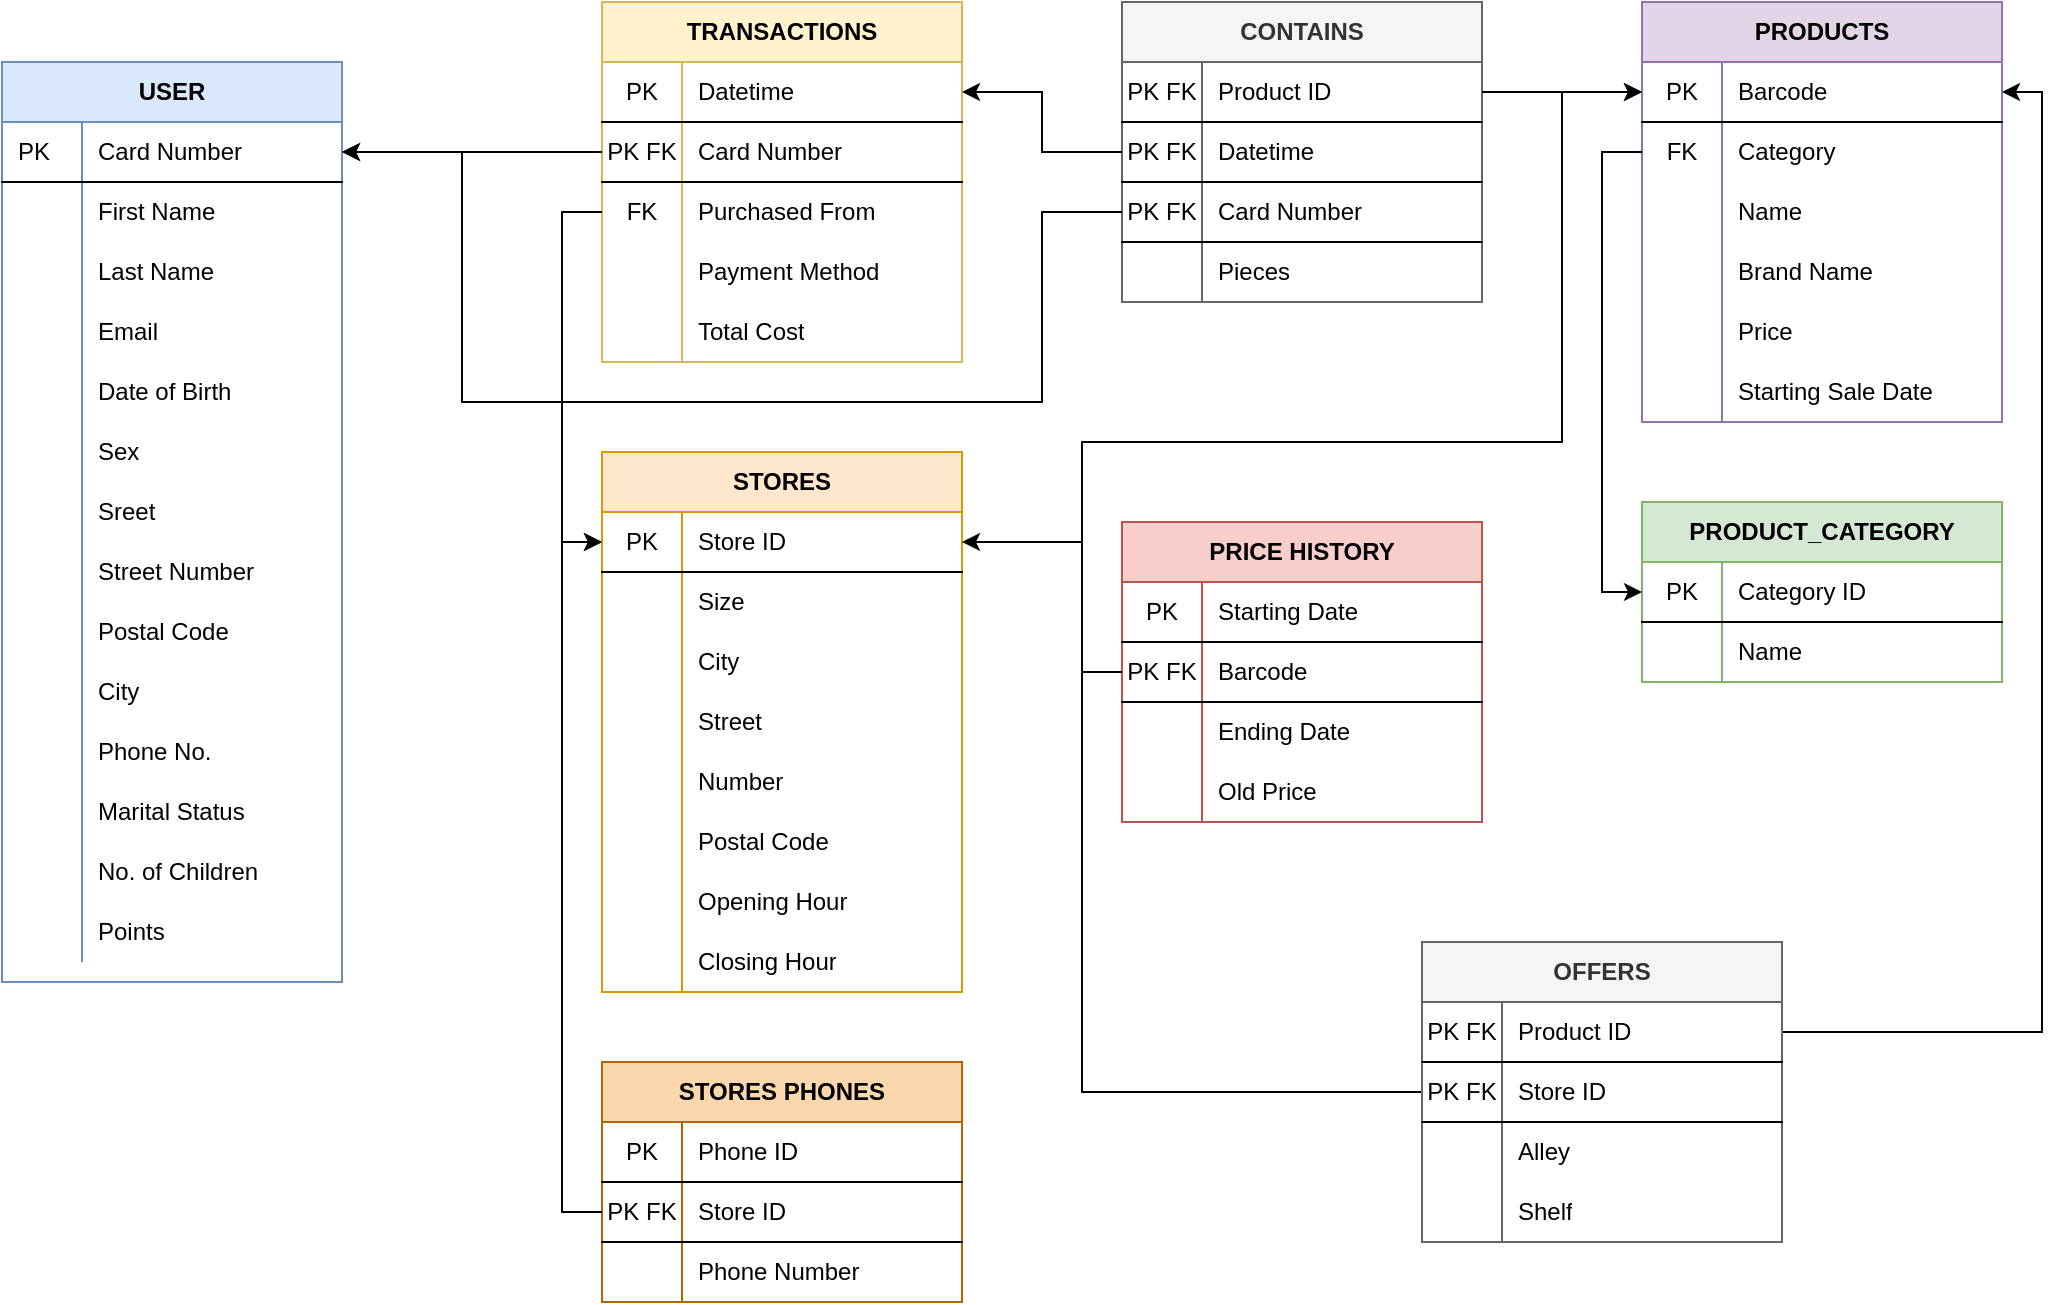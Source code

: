 <mxfile version="13.3.8" type="device"><diagram id="C5RBs43oDa-KdzZeNtuy" name="Page-1"><mxGraphModel dx="1393" dy="835" grid="1" gridSize="10" guides="1" tooltips="1" connect="1" arrows="1" fold="1" page="1" pageScale="1" pageWidth="827" pageHeight="1169" math="0" shadow="0"><root><mxCell id="WIyWlLk6GJQsqaUBKTNV-0"/><mxCell id="WIyWlLk6GJQsqaUBKTNV-1" parent="WIyWlLk6GJQsqaUBKTNV-0"/><mxCell id="HfAbJ4uHLydR9t0adCqh-273" value="TRANSACTIONS" style="shape=table;html=1;whiteSpace=wrap;startSize=30;container=1;collapsible=0;childLayout=tableLayout;fixedRows=1;rowLines=0;fontStyle=1;align=center;fillColor=#fff2cc;strokeColor=#d6b656;" vertex="1" parent="WIyWlLk6GJQsqaUBKTNV-1"><mxGeometry x="370" y="90" width="180" height="180" as="geometry"/></mxCell><mxCell id="HfAbJ4uHLydR9t0adCqh-274" value="" style="shape=partialRectangle;html=1;whiteSpace=wrap;collapsible=0;dropTarget=0;pointerEvents=0;fillColor=none;top=0;left=0;bottom=1;right=0;points=[[0,0.5],[1,0.5]];portConstraint=eastwest;" vertex="1" parent="HfAbJ4uHLydR9t0adCqh-273"><mxGeometry y="30" width="180" height="30" as="geometry"/></mxCell><mxCell id="HfAbJ4uHLydR9t0adCqh-275" value="PK" style="shape=partialRectangle;html=1;whiteSpace=wrap;connectable=0;fillColor=none;top=0;left=0;bottom=0;right=0;overflow=hidden;" vertex="1" parent="HfAbJ4uHLydR9t0adCqh-274"><mxGeometry width="40" height="30" as="geometry"/></mxCell><mxCell id="HfAbJ4uHLydR9t0adCqh-276" value="Datetime" style="shape=partialRectangle;html=1;whiteSpace=wrap;connectable=0;fillColor=none;top=0;left=0;bottom=0;right=0;align=left;spacingLeft=6;overflow=hidden;" vertex="1" parent="HfAbJ4uHLydR9t0adCqh-274"><mxGeometry x="40" width="140" height="30" as="geometry"/></mxCell><mxCell id="HfAbJ4uHLydR9t0adCqh-277" style="shape=partialRectangle;html=1;whiteSpace=wrap;collapsible=0;dropTarget=0;pointerEvents=0;fillColor=none;top=0;left=0;bottom=1;right=0;points=[[0,0.5],[1,0.5]];portConstraint=eastwest;" vertex="1" parent="HfAbJ4uHLydR9t0adCqh-273"><mxGeometry y="60" width="180" height="30" as="geometry"/></mxCell><mxCell id="HfAbJ4uHLydR9t0adCqh-278" value="PK FK" style="shape=partialRectangle;html=1;whiteSpace=wrap;connectable=0;fillColor=none;top=0;left=0;bottom=0;right=0;overflow=hidden;" vertex="1" parent="HfAbJ4uHLydR9t0adCqh-277"><mxGeometry width="40" height="30" as="geometry"/></mxCell><mxCell id="HfAbJ4uHLydR9t0adCqh-279" value="Card Number" style="shape=partialRectangle;html=1;whiteSpace=wrap;connectable=0;fillColor=none;top=0;left=0;bottom=0;right=0;align=left;spacingLeft=6;overflow=hidden;" vertex="1" parent="HfAbJ4uHLydR9t0adCqh-277"><mxGeometry x="40" width="140" height="30" as="geometry"/></mxCell><mxCell id="HfAbJ4uHLydR9t0adCqh-280" value="" style="shape=partialRectangle;html=1;whiteSpace=wrap;collapsible=0;dropTarget=0;pointerEvents=0;fillColor=none;top=0;left=0;bottom=0;right=0;points=[[0,0.5],[1,0.5]];portConstraint=eastwest;" vertex="1" parent="HfAbJ4uHLydR9t0adCqh-273"><mxGeometry y="90" width="180" height="30" as="geometry"/></mxCell><mxCell id="HfAbJ4uHLydR9t0adCqh-281" value="FK" style="shape=partialRectangle;html=1;whiteSpace=wrap;connectable=0;fillColor=none;top=0;left=0;bottom=0;right=0;overflow=hidden;" vertex="1" parent="HfAbJ4uHLydR9t0adCqh-280"><mxGeometry width="40" height="30" as="geometry"/></mxCell><mxCell id="HfAbJ4uHLydR9t0adCqh-282" value="Purchased From" style="shape=partialRectangle;html=1;whiteSpace=wrap;connectable=0;fillColor=none;top=0;left=0;bottom=0;right=0;align=left;spacingLeft=6;overflow=hidden;" vertex="1" parent="HfAbJ4uHLydR9t0adCqh-280"><mxGeometry x="40" width="140" height="30" as="geometry"/></mxCell><mxCell id="HfAbJ4uHLydR9t0adCqh-283" style="shape=partialRectangle;html=1;whiteSpace=wrap;collapsible=0;dropTarget=0;pointerEvents=0;fillColor=none;top=0;left=0;bottom=0;right=0;points=[[0,0.5],[1,0.5]];portConstraint=eastwest;" vertex="1" parent="HfAbJ4uHLydR9t0adCqh-273"><mxGeometry y="120" width="180" height="30" as="geometry"/></mxCell><mxCell id="HfAbJ4uHLydR9t0adCqh-284" style="shape=partialRectangle;html=1;whiteSpace=wrap;connectable=0;fillColor=none;top=0;left=0;bottom=0;right=0;overflow=hidden;" vertex="1" parent="HfAbJ4uHLydR9t0adCqh-283"><mxGeometry width="40" height="30" as="geometry"/></mxCell><mxCell id="HfAbJ4uHLydR9t0adCqh-285" value="Payment Method" style="shape=partialRectangle;html=1;whiteSpace=wrap;connectable=0;fillColor=none;top=0;left=0;bottom=0;right=0;align=left;spacingLeft=6;overflow=hidden;" vertex="1" parent="HfAbJ4uHLydR9t0adCqh-283"><mxGeometry x="40" width="140" height="30" as="geometry"/></mxCell><mxCell id="HfAbJ4uHLydR9t0adCqh-286" style="shape=partialRectangle;html=1;whiteSpace=wrap;collapsible=0;dropTarget=0;pointerEvents=0;fillColor=none;top=0;left=0;bottom=0;right=0;points=[[0,0.5],[1,0.5]];portConstraint=eastwest;" vertex="1" parent="HfAbJ4uHLydR9t0adCqh-273"><mxGeometry y="150" width="180" height="30" as="geometry"/></mxCell><mxCell id="HfAbJ4uHLydR9t0adCqh-287" style="shape=partialRectangle;html=1;whiteSpace=wrap;connectable=0;fillColor=none;top=0;left=0;bottom=0;right=0;overflow=hidden;" vertex="1" parent="HfAbJ4uHLydR9t0adCqh-286"><mxGeometry width="40" height="30" as="geometry"/></mxCell><mxCell id="HfAbJ4uHLydR9t0adCqh-288" value="Total Cost" style="shape=partialRectangle;html=1;whiteSpace=wrap;connectable=0;fillColor=none;top=0;left=0;bottom=0;right=0;align=left;spacingLeft=6;overflow=hidden;" vertex="1" parent="HfAbJ4uHLydR9t0adCqh-286"><mxGeometry x="40" width="140" height="30" as="geometry"/></mxCell><mxCell id="HfAbJ4uHLydR9t0adCqh-176" value="CONTAINS" style="shape=table;html=1;whiteSpace=wrap;startSize=30;container=1;collapsible=0;childLayout=tableLayout;fixedRows=1;rowLines=0;fontStyle=1;align=center;fillColor=#f5f5f5;strokeColor=#666666;fontColor=#333333;" vertex="1" parent="WIyWlLk6GJQsqaUBKTNV-1"><mxGeometry x="630" y="90" width="180" height="150" as="geometry"/></mxCell><mxCell id="HfAbJ4uHLydR9t0adCqh-180" value="" style="shape=partialRectangle;html=1;whiteSpace=wrap;collapsible=0;dropTarget=0;pointerEvents=0;fillColor=none;top=0;left=0;bottom=1;right=0;points=[[0,0.5],[1,0.5]];portConstraint=eastwest;" vertex="1" parent="HfAbJ4uHLydR9t0adCqh-176"><mxGeometry y="30" width="180" height="30" as="geometry"/></mxCell><mxCell id="HfAbJ4uHLydR9t0adCqh-181" value="PK FK" style="shape=partialRectangle;html=1;whiteSpace=wrap;connectable=0;fillColor=none;top=0;left=0;bottom=0;right=0;overflow=hidden;" vertex="1" parent="HfAbJ4uHLydR9t0adCqh-180"><mxGeometry width="40" height="30" as="geometry"/></mxCell><mxCell id="HfAbJ4uHLydR9t0adCqh-182" value="Product ID" style="shape=partialRectangle;html=1;whiteSpace=wrap;connectable=0;fillColor=none;top=0;left=0;bottom=0;right=0;align=left;spacingLeft=6;overflow=hidden;" vertex="1" parent="HfAbJ4uHLydR9t0adCqh-180"><mxGeometry x="40" width="140" height="30" as="geometry"/></mxCell><mxCell id="HfAbJ4uHLydR9t0adCqh-183" value="" style="shape=partialRectangle;html=1;whiteSpace=wrap;collapsible=0;dropTarget=0;pointerEvents=0;fillColor=none;top=0;left=0;bottom=0;right=0;points=[[0,0.5],[1,0.5]];portConstraint=eastwest;" vertex="1" parent="HfAbJ4uHLydR9t0adCqh-176"><mxGeometry y="60" width="180" height="30" as="geometry"/></mxCell><mxCell id="HfAbJ4uHLydR9t0adCqh-184" value="PK FK" style="shape=partialRectangle;html=1;whiteSpace=wrap;connectable=0;fillColor=none;top=0;left=0;bottom=1;right=0;overflow=hidden;" vertex="1" parent="HfAbJ4uHLydR9t0adCqh-183"><mxGeometry width="40" height="30" as="geometry"/></mxCell><mxCell id="HfAbJ4uHLydR9t0adCqh-185" value="Datetime" style="shape=partialRectangle;html=1;whiteSpace=wrap;connectable=0;fillColor=none;top=0;left=0;bottom=1;right=0;align=left;spacingLeft=6;overflow=hidden;" vertex="1" parent="HfAbJ4uHLydR9t0adCqh-183"><mxGeometry x="40" width="140" height="30" as="geometry"/></mxCell><mxCell id="HfAbJ4uHLydR9t0adCqh-188" style="shape=partialRectangle;html=1;whiteSpace=wrap;collapsible=0;dropTarget=0;pointerEvents=0;fillColor=none;top=0;left=0;bottom=0;right=0;points=[[0,0.5],[1,0.5]];portConstraint=eastwest;" vertex="1" parent="HfAbJ4uHLydR9t0adCqh-176"><mxGeometry y="90" width="180" height="30" as="geometry"/></mxCell><mxCell id="HfAbJ4uHLydR9t0adCqh-189" value="PK FK" style="shape=partialRectangle;html=1;whiteSpace=wrap;connectable=0;fillColor=none;top=0;left=0;bottom=1;right=0;overflow=hidden;" vertex="1" parent="HfAbJ4uHLydR9t0adCqh-188"><mxGeometry width="40" height="30" as="geometry"/></mxCell><mxCell id="HfAbJ4uHLydR9t0adCqh-190" value="Card Number" style="shape=partialRectangle;html=1;whiteSpace=wrap;connectable=0;fillColor=none;top=0;left=0;bottom=1;right=0;align=left;spacingLeft=6;overflow=hidden;" vertex="1" parent="HfAbJ4uHLydR9t0adCqh-188"><mxGeometry x="40" width="140" height="30" as="geometry"/></mxCell><mxCell id="HfAbJ4uHLydR9t0adCqh-191" style="shape=partialRectangle;html=1;whiteSpace=wrap;collapsible=0;dropTarget=0;pointerEvents=0;fillColor=none;top=0;left=0;bottom=0;right=0;points=[[0,0.5],[1,0.5]];portConstraint=eastwest;" vertex="1" parent="HfAbJ4uHLydR9t0adCqh-176"><mxGeometry y="120" width="180" height="30" as="geometry"/></mxCell><mxCell id="HfAbJ4uHLydR9t0adCqh-192" style="shape=partialRectangle;html=1;whiteSpace=wrap;connectable=0;fillColor=none;top=0;left=0;bottom=0;right=0;overflow=hidden;" vertex="1" parent="HfAbJ4uHLydR9t0adCqh-191"><mxGeometry width="40" height="30" as="geometry"/></mxCell><mxCell id="HfAbJ4uHLydR9t0adCqh-193" value="Pieces" style="shape=partialRectangle;html=1;whiteSpace=wrap;connectable=0;fillColor=none;top=0;left=0;bottom=0;right=0;align=left;spacingLeft=6;overflow=hidden;" vertex="1" parent="HfAbJ4uHLydR9t0adCqh-191"><mxGeometry x="40" width="140" height="30" as="geometry"/></mxCell><mxCell id="HfAbJ4uHLydR9t0adCqh-127" value="PRODUCTS" style="shape=table;html=1;whiteSpace=wrap;startSize=30;container=1;collapsible=0;childLayout=tableLayout;fixedRows=1;rowLines=0;fontStyle=1;align=center;fillColor=#e1d5e7;strokeColor=#9673a6;" vertex="1" parent="WIyWlLk6GJQsqaUBKTNV-1"><mxGeometry x="890" y="90" width="180" height="210" as="geometry"/></mxCell><mxCell id="HfAbJ4uHLydR9t0adCqh-128" value="" style="shape=partialRectangle;html=1;whiteSpace=wrap;collapsible=0;dropTarget=0;pointerEvents=0;fillColor=none;top=0;left=0;bottom=1;right=0;points=[[0,0.5],[1,0.5]];portConstraint=eastwest;" vertex="1" parent="HfAbJ4uHLydR9t0adCqh-127"><mxGeometry y="30" width="180" height="30" as="geometry"/></mxCell><mxCell id="HfAbJ4uHLydR9t0adCqh-129" value="PK" style="shape=partialRectangle;html=1;whiteSpace=wrap;connectable=0;fillColor=none;top=0;left=0;bottom=0;right=0;overflow=hidden;" vertex="1" parent="HfAbJ4uHLydR9t0adCqh-128"><mxGeometry width="40" height="30" as="geometry"/></mxCell><mxCell id="HfAbJ4uHLydR9t0adCqh-130" value="Barcode" style="shape=partialRectangle;html=1;whiteSpace=wrap;connectable=0;fillColor=none;top=0;left=0;bottom=0;right=0;align=left;spacingLeft=6;overflow=hidden;" vertex="1" parent="HfAbJ4uHLydR9t0adCqh-128"><mxGeometry x="40" width="140" height="30" as="geometry"/></mxCell><mxCell id="HfAbJ4uHLydR9t0adCqh-131" value="" style="shape=partialRectangle;html=1;whiteSpace=wrap;collapsible=0;dropTarget=0;pointerEvents=0;fillColor=none;top=0;left=0;bottom=0;right=0;points=[[0,0.5],[1,0.5]];portConstraint=eastwest;" vertex="1" parent="HfAbJ4uHLydR9t0adCqh-127"><mxGeometry y="60" width="180" height="30" as="geometry"/></mxCell><mxCell id="HfAbJ4uHLydR9t0adCqh-132" value="FK" style="shape=partialRectangle;html=1;whiteSpace=wrap;connectable=0;fillColor=none;top=0;left=0;bottom=0;right=0;overflow=hidden;" vertex="1" parent="HfAbJ4uHLydR9t0adCqh-131"><mxGeometry width="40" height="30" as="geometry"/></mxCell><mxCell id="HfAbJ4uHLydR9t0adCqh-133" value="Category" style="shape=partialRectangle;html=1;whiteSpace=wrap;connectable=0;fillColor=none;top=0;left=0;bottom=0;right=0;align=left;spacingLeft=6;overflow=hidden;" vertex="1" parent="HfAbJ4uHLydR9t0adCqh-131"><mxGeometry x="40" width="140" height="30" as="geometry"/></mxCell><mxCell id="HfAbJ4uHLydR9t0adCqh-239" style="shape=partialRectangle;html=1;whiteSpace=wrap;collapsible=0;dropTarget=0;pointerEvents=0;fillColor=none;top=0;left=0;bottom=0;right=0;points=[[0,0.5],[1,0.5]];portConstraint=eastwest;" vertex="1" parent="HfAbJ4uHLydR9t0adCqh-127"><mxGeometry y="90" width="180" height="30" as="geometry"/></mxCell><mxCell id="HfAbJ4uHLydR9t0adCqh-240" style="shape=partialRectangle;html=1;whiteSpace=wrap;connectable=0;fillColor=none;top=0;left=0;bottom=0;right=0;overflow=hidden;" vertex="1" parent="HfAbJ4uHLydR9t0adCqh-239"><mxGeometry width="40" height="30" as="geometry"/></mxCell><mxCell id="HfAbJ4uHLydR9t0adCqh-241" value="Name" style="shape=partialRectangle;html=1;whiteSpace=wrap;connectable=0;fillColor=none;top=0;left=0;bottom=0;right=0;align=left;spacingLeft=6;overflow=hidden;" vertex="1" parent="HfAbJ4uHLydR9t0adCqh-239"><mxGeometry x="40" width="140" height="30" as="geometry"/></mxCell><mxCell id="HfAbJ4uHLydR9t0adCqh-134" value="" style="shape=partialRectangle;html=1;whiteSpace=wrap;collapsible=0;dropTarget=0;pointerEvents=0;fillColor=none;top=0;left=0;bottom=0;right=0;points=[[0,0.5],[1,0.5]];portConstraint=eastwest;" vertex="1" parent="HfAbJ4uHLydR9t0adCqh-127"><mxGeometry y="120" width="180" height="30" as="geometry"/></mxCell><mxCell id="HfAbJ4uHLydR9t0adCqh-135" value="" style="shape=partialRectangle;html=1;whiteSpace=wrap;connectable=0;fillColor=none;top=0;left=0;bottom=0;right=0;overflow=hidden;" vertex="1" parent="HfAbJ4uHLydR9t0adCqh-134"><mxGeometry width="40" height="30" as="geometry"/></mxCell><mxCell id="HfAbJ4uHLydR9t0adCqh-136" value="Brand Name" style="shape=partialRectangle;html=1;whiteSpace=wrap;connectable=0;fillColor=none;top=0;left=0;bottom=0;right=0;align=left;spacingLeft=6;overflow=hidden;" vertex="1" parent="HfAbJ4uHLydR9t0adCqh-134"><mxGeometry x="40" width="140" height="30" as="geometry"/></mxCell><mxCell id="HfAbJ4uHLydR9t0adCqh-137" style="shape=partialRectangle;html=1;whiteSpace=wrap;collapsible=0;dropTarget=0;pointerEvents=0;fillColor=none;top=0;left=0;bottom=0;right=0;points=[[0,0.5],[1,0.5]];portConstraint=eastwest;" vertex="1" parent="HfAbJ4uHLydR9t0adCqh-127"><mxGeometry y="150" width="180" height="30" as="geometry"/></mxCell><mxCell id="HfAbJ4uHLydR9t0adCqh-138" style="shape=partialRectangle;html=1;whiteSpace=wrap;connectable=0;fillColor=none;top=0;left=0;bottom=0;right=0;overflow=hidden;" vertex="1" parent="HfAbJ4uHLydR9t0adCqh-137"><mxGeometry width="40" height="30" as="geometry"/></mxCell><mxCell id="HfAbJ4uHLydR9t0adCqh-139" value="Price" style="shape=partialRectangle;html=1;whiteSpace=wrap;connectable=0;fillColor=none;top=0;left=0;bottom=0;right=0;align=left;spacingLeft=6;overflow=hidden;" vertex="1" parent="HfAbJ4uHLydR9t0adCqh-137"><mxGeometry x="40" width="140" height="30" as="geometry"/></mxCell><mxCell id="HfAbJ4uHLydR9t0adCqh-140" style="shape=partialRectangle;html=1;whiteSpace=wrap;collapsible=0;dropTarget=0;pointerEvents=0;fillColor=none;top=0;left=0;bottom=0;right=0;points=[[0,0.5],[1,0.5]];portConstraint=eastwest;" vertex="1" parent="HfAbJ4uHLydR9t0adCqh-127"><mxGeometry y="180" width="180" height="30" as="geometry"/></mxCell><mxCell id="HfAbJ4uHLydR9t0adCqh-141" style="shape=partialRectangle;html=1;whiteSpace=wrap;connectable=0;fillColor=none;top=0;left=0;bottom=0;right=0;overflow=hidden;" vertex="1" parent="HfAbJ4uHLydR9t0adCqh-140"><mxGeometry width="40" height="30" as="geometry"/></mxCell><mxCell id="HfAbJ4uHLydR9t0adCqh-142" value="Starting Sale Date" style="shape=partialRectangle;html=1;whiteSpace=wrap;connectable=0;fillColor=none;top=0;left=0;bottom=0;right=0;align=left;spacingLeft=6;overflow=hidden;" vertex="1" parent="HfAbJ4uHLydR9t0adCqh-140"><mxGeometry x="40" width="140" height="30" as="geometry"/></mxCell><mxCell id="HfAbJ4uHLydR9t0adCqh-302" style="edgeStyle=orthogonalEdgeStyle;rounded=0;orthogonalLoop=1;jettySize=auto;html=1;exitX=0;exitY=0.5;exitDx=0;exitDy=0;entryX=0;entryY=0.5;entryDx=0;entryDy=0;startArrow=none;startFill=0;endArrow=classic;endFill=1;" edge="1" parent="WIyWlLk6GJQsqaUBKTNV-1" source="HfAbJ4uHLydR9t0adCqh-280" target="HfAbJ4uHLydR9t0adCqh-88"><mxGeometry relative="1" as="geometry"/></mxCell><mxCell id="HfAbJ4uHLydR9t0adCqh-111" value="PRODUCT_CATEGORY" style="shape=table;html=1;whiteSpace=wrap;startSize=30;container=1;collapsible=0;childLayout=tableLayout;fixedRows=1;rowLines=0;fontStyle=1;align=center;fillColor=#d5e8d4;strokeColor=#82b366;" vertex="1" parent="WIyWlLk6GJQsqaUBKTNV-1"><mxGeometry x="890" y="340" width="180" height="90" as="geometry"/></mxCell><mxCell id="HfAbJ4uHLydR9t0adCqh-112" value="" style="shape=partialRectangle;html=1;whiteSpace=wrap;collapsible=0;dropTarget=0;pointerEvents=0;fillColor=none;top=0;left=0;bottom=1;right=0;points=[[0,0.5],[1,0.5]];portConstraint=eastwest;" vertex="1" parent="HfAbJ4uHLydR9t0adCqh-111"><mxGeometry y="30" width="180" height="30" as="geometry"/></mxCell><mxCell id="HfAbJ4uHLydR9t0adCqh-113" value="PK" style="shape=partialRectangle;html=1;whiteSpace=wrap;connectable=0;fillColor=none;top=0;left=0;bottom=0;right=0;overflow=hidden;" vertex="1" parent="HfAbJ4uHLydR9t0adCqh-112"><mxGeometry width="40" height="30" as="geometry"/></mxCell><mxCell id="HfAbJ4uHLydR9t0adCqh-114" value="Category ID" style="shape=partialRectangle;html=1;whiteSpace=wrap;connectable=0;fillColor=none;top=0;left=0;bottom=0;right=0;align=left;spacingLeft=6;overflow=hidden;" vertex="1" parent="HfAbJ4uHLydR9t0adCqh-112"><mxGeometry x="40" width="140" height="30" as="geometry"/></mxCell><mxCell id="HfAbJ4uHLydR9t0adCqh-115" value="" style="shape=partialRectangle;html=1;whiteSpace=wrap;collapsible=0;dropTarget=0;pointerEvents=0;fillColor=none;top=0;left=0;bottom=0;right=0;points=[[0,0.5],[1,0.5]];portConstraint=eastwest;" vertex="1" parent="HfAbJ4uHLydR9t0adCqh-111"><mxGeometry y="60" width="180" height="30" as="geometry"/></mxCell><mxCell id="HfAbJ4uHLydR9t0adCqh-116" value="" style="shape=partialRectangle;html=1;whiteSpace=wrap;connectable=0;fillColor=none;top=0;left=0;bottom=0;right=0;overflow=hidden;" vertex="1" parent="HfAbJ4uHLydR9t0adCqh-115"><mxGeometry width="40" height="30" as="geometry"/></mxCell><mxCell id="HfAbJ4uHLydR9t0adCqh-117" value="Name" style="shape=partialRectangle;html=1;whiteSpace=wrap;connectable=0;fillColor=none;top=0;left=0;bottom=0;right=0;align=left;spacingLeft=6;overflow=hidden;" vertex="1" parent="HfAbJ4uHLydR9t0adCqh-115"><mxGeometry x="40" width="140" height="30" as="geometry"/></mxCell><mxCell id="HfAbJ4uHLydR9t0adCqh-304" style="edgeStyle=orthogonalEdgeStyle;rounded=0;orthogonalLoop=1;jettySize=auto;html=1;exitX=0;exitY=0.5;exitDx=0;exitDy=0;entryX=0;entryY=0.5;entryDx=0;entryDy=0;startArrow=none;startFill=0;endArrow=classic;endFill=1;" edge="1" parent="WIyWlLk6GJQsqaUBKTNV-1" source="HfAbJ4uHLydR9t0adCqh-131" target="HfAbJ4uHLydR9t0adCqh-112"><mxGeometry relative="1" as="geometry"/></mxCell><mxCell id="HfAbJ4uHLydR9t0adCqh-305" style="edgeStyle=orthogonalEdgeStyle;rounded=0;orthogonalLoop=1;jettySize=auto;html=1;exitX=0;exitY=0.5;exitDx=0;exitDy=0;entryX=0;entryY=0.5;entryDx=0;entryDy=0;startArrow=none;startFill=0;endArrow=classic;endFill=1;" edge="1" parent="WIyWlLk6GJQsqaUBKTNV-1" source="HfAbJ4uHLydR9t0adCqh-258" target="HfAbJ4uHLydR9t0adCqh-88"><mxGeometry relative="1" as="geometry"/></mxCell><mxCell id="HfAbJ4uHLydR9t0adCqh-306" style="edgeStyle=orthogonalEdgeStyle;rounded=0;orthogonalLoop=1;jettySize=auto;html=1;exitX=0;exitY=0.5;exitDx=0;exitDy=0;entryX=1;entryY=0.25;entryDx=0;entryDy=0;startArrow=none;startFill=0;endArrow=classic;endFill=1;" edge="1" parent="WIyWlLk6GJQsqaUBKTNV-1" source="HfAbJ4uHLydR9t0adCqh-183" target="HfAbJ4uHLydR9t0adCqh-273"><mxGeometry relative="1" as="geometry"/></mxCell><mxCell id="HfAbJ4uHLydR9t0adCqh-220" value="PRICE HISTORY" style="shape=table;html=1;whiteSpace=wrap;startSize=30;container=1;collapsible=0;childLayout=tableLayout;fixedRows=1;rowLines=0;fontStyle=1;align=center;fillColor=#f8cecc;strokeColor=#b85450;" vertex="1" parent="WIyWlLk6GJQsqaUBKTNV-1"><mxGeometry x="630" y="350" width="180" height="150" as="geometry"/></mxCell><mxCell id="HfAbJ4uHLydR9t0adCqh-221" value="" style="shape=partialRectangle;html=1;whiteSpace=wrap;collapsible=0;dropTarget=0;pointerEvents=0;fillColor=none;top=0;left=0;bottom=1;right=0;points=[[0,0.5],[1,0.5]];portConstraint=eastwest;" vertex="1" parent="HfAbJ4uHLydR9t0adCqh-220"><mxGeometry y="30" width="180" height="30" as="geometry"/></mxCell><mxCell id="HfAbJ4uHLydR9t0adCqh-222" value="PK" style="shape=partialRectangle;html=1;whiteSpace=wrap;connectable=0;fillColor=none;top=0;left=0;bottom=0;right=0;overflow=hidden;" vertex="1" parent="HfAbJ4uHLydR9t0adCqh-221"><mxGeometry width="40" height="30" as="geometry"/></mxCell><mxCell id="HfAbJ4uHLydR9t0adCqh-223" value="Starting Date" style="shape=partialRectangle;html=1;whiteSpace=wrap;connectable=0;fillColor=none;top=0;left=0;bottom=0;right=0;align=left;spacingLeft=6;overflow=hidden;" vertex="1" parent="HfAbJ4uHLydR9t0adCqh-221"><mxGeometry x="40" width="140" height="30" as="geometry"/></mxCell><mxCell id="HfAbJ4uHLydR9t0adCqh-242" style="shape=partialRectangle;html=1;whiteSpace=wrap;collapsible=0;dropTarget=0;pointerEvents=0;fillColor=none;top=0;left=0;bottom=1;right=0;points=[[0,0.5],[1,0.5]];portConstraint=eastwest;" vertex="1" parent="HfAbJ4uHLydR9t0adCqh-220"><mxGeometry y="60" width="180" height="30" as="geometry"/></mxCell><mxCell id="HfAbJ4uHLydR9t0adCqh-243" value="PK FK" style="shape=partialRectangle;html=1;whiteSpace=wrap;connectable=0;fillColor=none;top=0;left=0;bottom=0;right=0;overflow=hidden;" vertex="1" parent="HfAbJ4uHLydR9t0adCqh-242"><mxGeometry width="40" height="30" as="geometry"/></mxCell><mxCell id="HfAbJ4uHLydR9t0adCqh-244" value="Barcode" style="shape=partialRectangle;html=1;whiteSpace=wrap;connectable=0;fillColor=none;top=0;left=0;bottom=0;right=0;align=left;spacingLeft=6;overflow=hidden;" vertex="1" parent="HfAbJ4uHLydR9t0adCqh-242"><mxGeometry x="40" width="140" height="30" as="geometry"/></mxCell><mxCell id="HfAbJ4uHLydR9t0adCqh-227" value="" style="shape=partialRectangle;html=1;whiteSpace=wrap;collapsible=0;dropTarget=0;pointerEvents=0;fillColor=none;top=0;left=0;bottom=0;right=0;points=[[0,0.5],[1,0.5]];portConstraint=eastwest;" vertex="1" parent="HfAbJ4uHLydR9t0adCqh-220"><mxGeometry y="90" width="180" height="30" as="geometry"/></mxCell><mxCell id="HfAbJ4uHLydR9t0adCqh-228" value="" style="shape=partialRectangle;html=1;whiteSpace=wrap;connectable=0;fillColor=none;top=0;left=0;bottom=0;right=0;overflow=hidden;" vertex="1" parent="HfAbJ4uHLydR9t0adCqh-227"><mxGeometry width="40" height="30" as="geometry"/></mxCell><mxCell id="HfAbJ4uHLydR9t0adCqh-229" value="Ending Date" style="shape=partialRectangle;html=1;whiteSpace=wrap;connectable=0;fillColor=none;top=0;left=0;bottom=0;right=0;align=left;spacingLeft=6;overflow=hidden;" vertex="1" parent="HfAbJ4uHLydR9t0adCqh-227"><mxGeometry x="40" width="140" height="30" as="geometry"/></mxCell><mxCell id="HfAbJ4uHLydR9t0adCqh-230" style="shape=partialRectangle;html=1;whiteSpace=wrap;collapsible=0;dropTarget=0;pointerEvents=0;fillColor=none;top=0;left=0;bottom=0;right=0;points=[[0,0.5],[1,0.5]];portConstraint=eastwest;" vertex="1" parent="HfAbJ4uHLydR9t0adCqh-220"><mxGeometry y="120" width="180" height="30" as="geometry"/></mxCell><mxCell id="HfAbJ4uHLydR9t0adCqh-231" style="shape=partialRectangle;html=1;whiteSpace=wrap;connectable=0;fillColor=none;top=0;left=0;bottom=0;right=0;overflow=hidden;" vertex="1" parent="HfAbJ4uHLydR9t0adCqh-230"><mxGeometry width="40" height="30" as="geometry"/></mxCell><mxCell id="HfAbJ4uHLydR9t0adCqh-232" value="Old Price" style="shape=partialRectangle;html=1;whiteSpace=wrap;connectable=0;fillColor=none;top=0;left=0;bottom=0;right=0;align=left;spacingLeft=6;overflow=hidden;" vertex="1" parent="HfAbJ4uHLydR9t0adCqh-230"><mxGeometry x="40" width="140" height="30" as="geometry"/></mxCell><mxCell id="HfAbJ4uHLydR9t0adCqh-309" style="edgeStyle=orthogonalEdgeStyle;rounded=0;orthogonalLoop=1;jettySize=auto;html=1;exitX=0;exitY=0.5;exitDx=0;exitDy=0;entryX=0;entryY=0.5;entryDx=0;entryDy=0;startArrow=none;startFill=0;endArrow=classic;endFill=1;" edge="1" parent="WIyWlLk6GJQsqaUBKTNV-1" source="HfAbJ4uHLydR9t0adCqh-242" target="HfAbJ4uHLydR9t0adCqh-128"><mxGeometry relative="1" as="geometry"><Array as="points"><mxPoint x="610" y="425"/><mxPoint x="610" y="310"/><mxPoint x="850" y="310"/><mxPoint x="850" y="135"/></Array></mxGeometry></mxCell><mxCell id="HfAbJ4uHLydR9t0adCqh-87" value="STORES" style="shape=table;html=1;whiteSpace=wrap;startSize=30;container=1;collapsible=0;childLayout=tableLayout;fixedRows=1;rowLines=0;fontStyle=1;align=center;fillColor=#ffe6cc;strokeColor=#d79b00;" vertex="1" parent="WIyWlLk6GJQsqaUBKTNV-1"><mxGeometry x="370" y="315" width="180" height="270" as="geometry"/></mxCell><mxCell id="HfAbJ4uHLydR9t0adCqh-88" value="" style="shape=partialRectangle;html=1;whiteSpace=wrap;collapsible=0;dropTarget=0;pointerEvents=0;fillColor=none;top=0;left=0;bottom=1;right=0;points=[[0,0.5],[1,0.5]];portConstraint=eastwest;" vertex="1" parent="HfAbJ4uHLydR9t0adCqh-87"><mxGeometry y="30" width="180" height="30" as="geometry"/></mxCell><mxCell id="HfAbJ4uHLydR9t0adCqh-89" value="PK" style="shape=partialRectangle;html=1;whiteSpace=wrap;connectable=0;fillColor=none;top=0;left=0;bottom=0;right=0;overflow=hidden;" vertex="1" parent="HfAbJ4uHLydR9t0adCqh-88"><mxGeometry width="40" height="30" as="geometry"/></mxCell><mxCell id="HfAbJ4uHLydR9t0adCqh-90" value="Store ID" style="shape=partialRectangle;html=1;whiteSpace=wrap;connectable=0;fillColor=none;top=0;left=0;bottom=0;right=0;align=left;spacingLeft=6;overflow=hidden;" vertex="1" parent="HfAbJ4uHLydR9t0adCqh-88"><mxGeometry x="40" width="140" height="30" as="geometry"/></mxCell><mxCell id="HfAbJ4uHLydR9t0adCqh-91" value="" style="shape=partialRectangle;html=1;whiteSpace=wrap;collapsible=0;dropTarget=0;pointerEvents=0;fillColor=none;top=0;left=0;bottom=0;right=0;points=[[0,0.5],[1,0.5]];portConstraint=eastwest;" vertex="1" parent="HfAbJ4uHLydR9t0adCqh-87"><mxGeometry y="60" width="180" height="30" as="geometry"/></mxCell><mxCell id="HfAbJ4uHLydR9t0adCqh-92" value="" style="shape=partialRectangle;html=1;whiteSpace=wrap;connectable=0;fillColor=none;top=0;left=0;bottom=0;right=0;overflow=hidden;" vertex="1" parent="HfAbJ4uHLydR9t0adCqh-91"><mxGeometry width="40" height="30" as="geometry"/></mxCell><mxCell id="HfAbJ4uHLydR9t0adCqh-93" value="Size" style="shape=partialRectangle;html=1;whiteSpace=wrap;connectable=0;fillColor=none;top=0;left=0;bottom=0;right=0;align=left;spacingLeft=6;overflow=hidden;" vertex="1" parent="HfAbJ4uHLydR9t0adCqh-91"><mxGeometry x="40" width="140" height="30" as="geometry"/></mxCell><mxCell id="HfAbJ4uHLydR9t0adCqh-94" value="" style="shape=partialRectangle;html=1;whiteSpace=wrap;collapsible=0;dropTarget=0;pointerEvents=0;fillColor=none;top=0;left=0;bottom=0;right=0;points=[[0,0.5],[1,0.5]];portConstraint=eastwest;" vertex="1" parent="HfAbJ4uHLydR9t0adCqh-87"><mxGeometry y="90" width="180" height="30" as="geometry"/></mxCell><mxCell id="HfAbJ4uHLydR9t0adCqh-95" value="" style="shape=partialRectangle;html=1;whiteSpace=wrap;connectable=0;fillColor=none;top=0;left=0;bottom=0;right=0;overflow=hidden;" vertex="1" parent="HfAbJ4uHLydR9t0adCqh-94"><mxGeometry width="40" height="30" as="geometry"/></mxCell><mxCell id="HfAbJ4uHLydR9t0adCqh-96" value="City " style="shape=partialRectangle;html=1;whiteSpace=wrap;connectable=0;fillColor=none;top=0;left=0;bottom=0;right=0;align=left;spacingLeft=6;overflow=hidden;" vertex="1" parent="HfAbJ4uHLydR9t0adCqh-94"><mxGeometry x="40" width="140" height="30" as="geometry"/></mxCell><mxCell id="HfAbJ4uHLydR9t0adCqh-97" style="shape=partialRectangle;html=1;whiteSpace=wrap;collapsible=0;dropTarget=0;pointerEvents=0;fillColor=none;top=0;left=0;bottom=0;right=0;points=[[0,0.5],[1,0.5]];portConstraint=eastwest;" vertex="1" parent="HfAbJ4uHLydR9t0adCqh-87"><mxGeometry y="120" width="180" height="30" as="geometry"/></mxCell><mxCell id="HfAbJ4uHLydR9t0adCqh-98" style="shape=partialRectangle;html=1;whiteSpace=wrap;connectable=0;fillColor=none;top=0;left=0;bottom=0;right=0;overflow=hidden;" vertex="1" parent="HfAbJ4uHLydR9t0adCqh-97"><mxGeometry width="40" height="30" as="geometry"/></mxCell><mxCell id="HfAbJ4uHLydR9t0adCqh-99" value="Street" style="shape=partialRectangle;html=1;whiteSpace=wrap;connectable=0;fillColor=none;top=0;left=0;bottom=0;right=0;align=left;spacingLeft=6;overflow=hidden;" vertex="1" parent="HfAbJ4uHLydR9t0adCqh-97"><mxGeometry x="40" width="140" height="30" as="geometry"/></mxCell><mxCell id="HfAbJ4uHLydR9t0adCqh-100" style="shape=partialRectangle;html=1;whiteSpace=wrap;collapsible=0;dropTarget=0;pointerEvents=0;fillColor=none;top=0;left=0;bottom=0;right=0;points=[[0,0.5],[1,0.5]];portConstraint=eastwest;" vertex="1" parent="HfAbJ4uHLydR9t0adCqh-87"><mxGeometry y="150" width="180" height="30" as="geometry"/></mxCell><mxCell id="HfAbJ4uHLydR9t0adCqh-101" style="shape=partialRectangle;html=1;whiteSpace=wrap;connectable=0;fillColor=none;top=0;left=0;bottom=0;right=0;overflow=hidden;" vertex="1" parent="HfAbJ4uHLydR9t0adCqh-100"><mxGeometry width="40" height="30" as="geometry"/></mxCell><mxCell id="HfAbJ4uHLydR9t0adCqh-102" value="Number" style="shape=partialRectangle;html=1;whiteSpace=wrap;connectable=0;fillColor=none;top=0;left=0;bottom=0;right=0;align=left;spacingLeft=6;overflow=hidden;" vertex="1" parent="HfAbJ4uHLydR9t0adCqh-100"><mxGeometry x="40" width="140" height="30" as="geometry"/></mxCell><mxCell id="HfAbJ4uHLydR9t0adCqh-251" style="shape=partialRectangle;html=1;whiteSpace=wrap;collapsible=0;dropTarget=0;pointerEvents=0;fillColor=none;top=0;left=0;bottom=0;right=0;points=[[0,0.5],[1,0.5]];portConstraint=eastwest;" vertex="1" parent="HfAbJ4uHLydR9t0adCqh-87"><mxGeometry y="180" width="180" height="30" as="geometry"/></mxCell><mxCell id="HfAbJ4uHLydR9t0adCqh-252" style="shape=partialRectangle;html=1;whiteSpace=wrap;connectable=0;fillColor=none;top=0;left=0;bottom=0;right=0;overflow=hidden;" vertex="1" parent="HfAbJ4uHLydR9t0adCqh-251"><mxGeometry width="40" height="30" as="geometry"/></mxCell><mxCell id="HfAbJ4uHLydR9t0adCqh-253" value="Postal Code" style="shape=partialRectangle;html=1;whiteSpace=wrap;connectable=0;fillColor=none;top=0;left=0;bottom=0;right=0;align=left;spacingLeft=6;overflow=hidden;" vertex="1" parent="HfAbJ4uHLydR9t0adCqh-251"><mxGeometry x="40" width="140" height="30" as="geometry"/></mxCell><mxCell id="HfAbJ4uHLydR9t0adCqh-248" style="shape=partialRectangle;html=1;whiteSpace=wrap;collapsible=0;dropTarget=0;pointerEvents=0;fillColor=none;top=0;left=0;bottom=0;right=0;points=[[0,0.5],[1,0.5]];portConstraint=eastwest;" vertex="1" parent="HfAbJ4uHLydR9t0adCqh-87"><mxGeometry y="210" width="180" height="30" as="geometry"/></mxCell><mxCell id="HfAbJ4uHLydR9t0adCqh-249" style="shape=partialRectangle;html=1;whiteSpace=wrap;connectable=0;fillColor=none;top=0;left=0;bottom=0;right=0;overflow=hidden;" vertex="1" parent="HfAbJ4uHLydR9t0adCqh-248"><mxGeometry width="40" height="30" as="geometry"/></mxCell><mxCell id="HfAbJ4uHLydR9t0adCqh-250" value="Opening Hour" style="shape=partialRectangle;html=1;whiteSpace=wrap;connectable=0;fillColor=none;top=0;left=0;bottom=0;right=0;align=left;spacingLeft=6;overflow=hidden;" vertex="1" parent="HfAbJ4uHLydR9t0adCqh-248"><mxGeometry x="40" width="140" height="30" as="geometry"/></mxCell><mxCell id="HfAbJ4uHLydR9t0adCqh-245" style="shape=partialRectangle;html=1;whiteSpace=wrap;collapsible=0;dropTarget=0;pointerEvents=0;fillColor=none;top=0;left=0;bottom=0;right=0;points=[[0,0.5],[1,0.5]];portConstraint=eastwest;" vertex="1" parent="HfAbJ4uHLydR9t0adCqh-87"><mxGeometry y="240" width="180" height="30" as="geometry"/></mxCell><mxCell id="HfAbJ4uHLydR9t0adCqh-246" style="shape=partialRectangle;html=1;whiteSpace=wrap;connectable=0;fillColor=none;top=0;left=0;bottom=0;right=0;overflow=hidden;" vertex="1" parent="HfAbJ4uHLydR9t0adCqh-245"><mxGeometry width="40" height="30" as="geometry"/></mxCell><mxCell id="HfAbJ4uHLydR9t0adCqh-247" value="Closing Hour" style="shape=partialRectangle;html=1;whiteSpace=wrap;connectable=0;fillColor=none;top=0;left=0;bottom=0;right=0;align=left;spacingLeft=6;overflow=hidden;" vertex="1" parent="HfAbJ4uHLydR9t0adCqh-245"><mxGeometry x="40" width="140" height="30" as="geometry"/></mxCell><mxCell id="HfAbJ4uHLydR9t0adCqh-254" value="STORES PHONES" style="shape=table;html=1;whiteSpace=wrap;startSize=30;container=1;collapsible=0;childLayout=tableLayout;fixedRows=1;rowLines=0;fontStyle=1;align=center;fillColor=#fad7ac;strokeColor=#b46504;" vertex="1" parent="WIyWlLk6GJQsqaUBKTNV-1"><mxGeometry x="370" y="620" width="180" height="120" as="geometry"/></mxCell><mxCell id="HfAbJ4uHLydR9t0adCqh-255" value="" style="shape=partialRectangle;html=1;whiteSpace=wrap;collapsible=0;dropTarget=0;pointerEvents=0;fillColor=none;top=0;left=0;bottom=1;right=0;points=[[0,0.5],[1,0.5]];portConstraint=eastwest;" vertex="1" parent="HfAbJ4uHLydR9t0adCqh-254"><mxGeometry y="30" width="180" height="30" as="geometry"/></mxCell><mxCell id="HfAbJ4uHLydR9t0adCqh-256" value="PK" style="shape=partialRectangle;html=1;whiteSpace=wrap;connectable=0;fillColor=none;top=0;left=0;bottom=0;right=0;overflow=hidden;" vertex="1" parent="HfAbJ4uHLydR9t0adCqh-255"><mxGeometry width="40" height="30" as="geometry"/></mxCell><mxCell id="HfAbJ4uHLydR9t0adCqh-257" value="Phone ID" style="shape=partialRectangle;html=1;whiteSpace=wrap;connectable=0;fillColor=none;top=0;left=0;bottom=0;right=0;align=left;spacingLeft=6;overflow=hidden;" vertex="1" parent="HfAbJ4uHLydR9t0adCqh-255"><mxGeometry x="40" width="140" height="30" as="geometry"/></mxCell><mxCell id="HfAbJ4uHLydR9t0adCqh-320" style="shape=partialRectangle;html=1;whiteSpace=wrap;collapsible=0;dropTarget=0;pointerEvents=0;fillColor=none;top=0;left=0;bottom=1;right=0;points=[[0,0.5],[1,0.5]];portConstraint=eastwest;" vertex="1" parent="HfAbJ4uHLydR9t0adCqh-254"><mxGeometry y="60" width="180" height="30" as="geometry"/></mxCell><mxCell id="HfAbJ4uHLydR9t0adCqh-321" value="PK FK" style="shape=partialRectangle;html=1;whiteSpace=wrap;connectable=0;fillColor=none;top=0;left=0;bottom=0;right=0;overflow=hidden;" vertex="1" parent="HfAbJ4uHLydR9t0adCqh-320"><mxGeometry width="40" height="30" as="geometry"/></mxCell><mxCell id="HfAbJ4uHLydR9t0adCqh-322" value="Store ID" style="shape=partialRectangle;html=1;whiteSpace=wrap;connectable=0;fillColor=none;top=0;left=0;bottom=0;right=0;align=left;spacingLeft=6;overflow=hidden;" vertex="1" parent="HfAbJ4uHLydR9t0adCqh-320"><mxGeometry x="40" width="140" height="30" as="geometry"/></mxCell><mxCell id="HfAbJ4uHLydR9t0adCqh-261" style="shape=partialRectangle;html=1;whiteSpace=wrap;collapsible=0;dropTarget=0;pointerEvents=0;fillColor=none;top=0;left=0;bottom=0;right=0;points=[[0,0.5],[1,0.5]];portConstraint=eastwest;" vertex="1" parent="HfAbJ4uHLydR9t0adCqh-254"><mxGeometry y="90" width="180" height="30" as="geometry"/></mxCell><mxCell id="HfAbJ4uHLydR9t0adCqh-262" style="shape=partialRectangle;html=1;whiteSpace=wrap;connectable=0;fillColor=none;top=0;left=0;bottom=0;right=0;overflow=hidden;" vertex="1" parent="HfAbJ4uHLydR9t0adCqh-261"><mxGeometry width="40" height="30" as="geometry"/></mxCell><mxCell id="HfAbJ4uHLydR9t0adCqh-263" value="Phone Number" style="shape=partialRectangle;html=1;whiteSpace=wrap;connectable=0;fillColor=none;top=0;left=0;bottom=0;right=0;align=left;spacingLeft=6;overflow=hidden;" vertex="1" parent="HfAbJ4uHLydR9t0adCqh-261"><mxGeometry x="40" width="140" height="30" as="geometry"/></mxCell><mxCell id="HfAbJ4uHLydR9t0adCqh-313" style="edgeStyle=orthogonalEdgeStyle;rounded=0;orthogonalLoop=1;jettySize=auto;html=1;exitX=1;exitY=0.5;exitDx=0;exitDy=0;entryX=0;entryY=0.5;entryDx=0;entryDy=0;startArrow=none;startFill=0;endArrow=classic;endFill=1;" edge="1" parent="WIyWlLk6GJQsqaUBKTNV-1" source="HfAbJ4uHLydR9t0adCqh-180" target="HfAbJ4uHLydR9t0adCqh-128"><mxGeometry relative="1" as="geometry"/></mxCell><mxCell id="HfAbJ4uHLydR9t0adCqh-31" value="USER" style="shape=table;html=1;whiteSpace=wrap;startSize=30;container=1;collapsible=0;childLayout=tableLayout;fixedRows=1;rowLines=0;fontStyle=1;align=center;fillColor=#dae8fc;strokeColor=#6c8ebf;" vertex="1" parent="WIyWlLk6GJQsqaUBKTNV-1"><mxGeometry x="70" y="120" width="170" height="460" as="geometry"/></mxCell><mxCell id="HfAbJ4uHLydR9t0adCqh-32" value="" style="shape=partialRectangle;html=1;whiteSpace=wrap;collapsible=0;dropTarget=0;pointerEvents=0;fillColor=none;top=0;left=0;bottom=1;right=0;points=[[0,0.5],[1,0.5]];portConstraint=eastwest;" vertex="1" parent="HfAbJ4uHLydR9t0adCqh-31"><mxGeometry y="30" width="170" height="30" as="geometry"/></mxCell><mxCell id="HfAbJ4uHLydR9t0adCqh-69" value="PK" style="shape=partialRectangle;html=1;whiteSpace=wrap;connectable=0;fillColor=none;top=0;left=0;bottom=0;right=0;align=left;spacingLeft=6;overflow=hidden;" vertex="1" parent="HfAbJ4uHLydR9t0adCqh-32"><mxGeometry width="40" height="30" as="geometry"/></mxCell><mxCell id="HfAbJ4uHLydR9t0adCqh-34" value="Card Number" style="shape=partialRectangle;html=1;whiteSpace=wrap;connectable=0;fillColor=none;top=0;left=0;bottom=0;right=0;align=left;spacingLeft=6;overflow=hidden;" vertex="1" parent="HfAbJ4uHLydR9t0adCqh-32"><mxGeometry x="40" width="130" height="30" as="geometry"/></mxCell><mxCell id="HfAbJ4uHLydR9t0adCqh-35" value="" style="shape=partialRectangle;html=1;whiteSpace=wrap;collapsible=0;dropTarget=0;pointerEvents=0;fillColor=none;top=0;left=0;bottom=0;right=0;points=[[0,0.5],[1,0.5]];portConstraint=eastwest;" vertex="1" parent="HfAbJ4uHLydR9t0adCqh-31"><mxGeometry y="60" width="170" height="30" as="geometry"/></mxCell><mxCell id="HfAbJ4uHLydR9t0adCqh-70" style="shape=partialRectangle;html=1;whiteSpace=wrap;connectable=0;fillColor=none;top=0;left=0;bottom=0;right=0;align=left;spacingLeft=6;overflow=hidden;" vertex="1" parent="HfAbJ4uHLydR9t0adCqh-35"><mxGeometry width="40" height="30" as="geometry"/></mxCell><mxCell id="HfAbJ4uHLydR9t0adCqh-37" value="First Name" style="shape=partialRectangle;html=1;whiteSpace=wrap;connectable=0;fillColor=none;top=0;left=0;bottom=0;right=0;align=left;spacingLeft=6;overflow=hidden;" vertex="1" parent="HfAbJ4uHLydR9t0adCqh-35"><mxGeometry x="40" width="130" height="30" as="geometry"/></mxCell><mxCell id="HfAbJ4uHLydR9t0adCqh-289" style="shape=partialRectangle;html=1;whiteSpace=wrap;collapsible=0;dropTarget=0;pointerEvents=0;fillColor=none;top=0;left=0;bottom=0;right=0;points=[[0,0.5],[1,0.5]];portConstraint=eastwest;" vertex="1" parent="HfAbJ4uHLydR9t0adCqh-31"><mxGeometry y="90" width="170" height="30" as="geometry"/></mxCell><mxCell id="HfAbJ4uHLydR9t0adCqh-290" style="shape=partialRectangle;html=1;whiteSpace=wrap;connectable=0;fillColor=none;top=0;left=0;bottom=0;right=0;align=left;spacingLeft=6;overflow=hidden;" vertex="1" parent="HfAbJ4uHLydR9t0adCqh-289"><mxGeometry width="40" height="30" as="geometry"/></mxCell><mxCell id="HfAbJ4uHLydR9t0adCqh-291" value="Last Name" style="shape=partialRectangle;html=1;whiteSpace=wrap;connectable=0;fillColor=none;top=0;left=0;bottom=0;right=0;align=left;spacingLeft=6;overflow=hidden;" vertex="1" parent="HfAbJ4uHLydR9t0adCqh-289"><mxGeometry x="40" width="130" height="30" as="geometry"/></mxCell><mxCell id="HfAbJ4uHLydR9t0adCqh-41" style="shape=partialRectangle;html=1;whiteSpace=wrap;collapsible=0;dropTarget=0;pointerEvents=0;fillColor=none;top=0;left=0;bottom=0;right=0;points=[[0,0.5],[1,0.5]];portConstraint=eastwest;" vertex="1" parent="HfAbJ4uHLydR9t0adCqh-31"><mxGeometry y="120" width="170" height="30" as="geometry"/></mxCell><mxCell id="HfAbJ4uHLydR9t0adCqh-72" style="shape=partialRectangle;html=1;whiteSpace=wrap;connectable=0;fillColor=none;top=0;left=0;bottom=0;right=0;align=left;spacingLeft=6;overflow=hidden;" vertex="1" parent="HfAbJ4uHLydR9t0adCqh-41"><mxGeometry width="40" height="30" as="geometry"/></mxCell><mxCell id="HfAbJ4uHLydR9t0adCqh-42" value="Email" style="shape=partialRectangle;html=1;whiteSpace=wrap;connectable=0;fillColor=none;top=0;left=0;bottom=0;right=0;align=left;spacingLeft=6;overflow=hidden;" vertex="1" parent="HfAbJ4uHLydR9t0adCqh-41"><mxGeometry x="40" width="130" height="30" as="geometry"/></mxCell><mxCell id="HfAbJ4uHLydR9t0adCqh-43" style="shape=partialRectangle;html=1;whiteSpace=wrap;collapsible=0;dropTarget=0;pointerEvents=0;fillColor=none;top=0;left=0;bottom=0;right=0;points=[[0,0.5],[1,0.5]];portConstraint=eastwest;" vertex="1" parent="HfAbJ4uHLydR9t0adCqh-31"><mxGeometry y="150" width="170" height="30" as="geometry"/></mxCell><mxCell id="HfAbJ4uHLydR9t0adCqh-73" style="shape=partialRectangle;html=1;whiteSpace=wrap;connectable=0;fillColor=none;top=0;left=0;bottom=0;right=0;align=left;spacingLeft=6;overflow=hidden;" vertex="1" parent="HfAbJ4uHLydR9t0adCqh-43"><mxGeometry width="40" height="30" as="geometry"/></mxCell><mxCell id="HfAbJ4uHLydR9t0adCqh-44" value="Date of Birth" style="shape=partialRectangle;html=1;whiteSpace=wrap;connectable=0;fillColor=none;top=0;left=0;bottom=0;right=0;align=left;spacingLeft=6;overflow=hidden;" vertex="1" parent="HfAbJ4uHLydR9t0adCqh-43"><mxGeometry x="40" width="130" height="30" as="geometry"/></mxCell><mxCell id="HfAbJ4uHLydR9t0adCqh-45" style="shape=partialRectangle;html=1;whiteSpace=wrap;collapsible=0;dropTarget=0;pointerEvents=0;fillColor=none;top=0;left=0;bottom=0;right=0;points=[[0,0.5],[1,0.5]];portConstraint=eastwest;" vertex="1" parent="HfAbJ4uHLydR9t0adCqh-31"><mxGeometry y="180" width="170" height="30" as="geometry"/></mxCell><mxCell id="HfAbJ4uHLydR9t0adCqh-74" style="shape=partialRectangle;html=1;whiteSpace=wrap;connectable=0;fillColor=none;top=0;left=0;bottom=0;right=0;align=left;spacingLeft=6;overflow=hidden;" vertex="1" parent="HfAbJ4uHLydR9t0adCqh-45"><mxGeometry width="40" height="30" as="geometry"/></mxCell><mxCell id="HfAbJ4uHLydR9t0adCqh-46" value="Sex" style="shape=partialRectangle;html=1;whiteSpace=wrap;connectable=0;fillColor=none;top=0;left=0;bottom=0;right=0;align=left;spacingLeft=6;overflow=hidden;" vertex="1" parent="HfAbJ4uHLydR9t0adCqh-45"><mxGeometry x="40" width="130" height="30" as="geometry"/></mxCell><mxCell id="HfAbJ4uHLydR9t0adCqh-47" style="shape=partialRectangle;html=1;whiteSpace=wrap;collapsible=0;dropTarget=0;pointerEvents=0;fillColor=none;top=0;left=0;bottom=0;right=0;points=[[0,0.5],[1,0.5]];portConstraint=eastwest;" vertex="1" parent="HfAbJ4uHLydR9t0adCqh-31"><mxGeometry y="210" width="170" height="30" as="geometry"/></mxCell><mxCell id="HfAbJ4uHLydR9t0adCqh-75" style="shape=partialRectangle;html=1;whiteSpace=wrap;connectable=0;fillColor=none;top=0;left=0;bottom=0;right=0;align=left;spacingLeft=6;overflow=hidden;" vertex="1" parent="HfAbJ4uHLydR9t0adCqh-47"><mxGeometry width="40" height="30" as="geometry"/></mxCell><mxCell id="HfAbJ4uHLydR9t0adCqh-48" value="Sreet" style="shape=partialRectangle;html=1;whiteSpace=wrap;connectable=0;fillColor=none;top=0;left=0;bottom=0;right=0;align=left;spacingLeft=6;overflow=hidden;" vertex="1" parent="HfAbJ4uHLydR9t0adCqh-47"><mxGeometry x="40" width="130" height="30" as="geometry"/></mxCell><mxCell id="HfAbJ4uHLydR9t0adCqh-298" style="shape=partialRectangle;html=1;whiteSpace=wrap;collapsible=0;dropTarget=0;pointerEvents=0;fillColor=none;top=0;left=0;bottom=0;right=0;points=[[0,0.5],[1,0.5]];portConstraint=eastwest;" vertex="1" parent="HfAbJ4uHLydR9t0adCqh-31"><mxGeometry y="240" width="170" height="30" as="geometry"/></mxCell><mxCell id="HfAbJ4uHLydR9t0adCqh-299" style="shape=partialRectangle;html=1;whiteSpace=wrap;connectable=0;fillColor=none;top=0;left=0;bottom=0;right=0;align=left;spacingLeft=6;overflow=hidden;" vertex="1" parent="HfAbJ4uHLydR9t0adCqh-298"><mxGeometry width="40" height="30" as="geometry"/></mxCell><mxCell id="HfAbJ4uHLydR9t0adCqh-300" value="Street Number" style="shape=partialRectangle;html=1;whiteSpace=wrap;connectable=0;fillColor=none;top=0;left=0;bottom=0;right=0;align=left;spacingLeft=6;overflow=hidden;" vertex="1" parent="HfAbJ4uHLydR9t0adCqh-298"><mxGeometry x="40" width="130" height="30" as="geometry"/></mxCell><mxCell id="HfAbJ4uHLydR9t0adCqh-295" style="shape=partialRectangle;html=1;whiteSpace=wrap;collapsible=0;dropTarget=0;pointerEvents=0;fillColor=none;top=0;left=0;bottom=0;right=0;points=[[0,0.5],[1,0.5]];portConstraint=eastwest;" vertex="1" parent="HfAbJ4uHLydR9t0adCqh-31"><mxGeometry y="270" width="170" height="30" as="geometry"/></mxCell><mxCell id="HfAbJ4uHLydR9t0adCqh-296" style="shape=partialRectangle;html=1;whiteSpace=wrap;connectable=0;fillColor=none;top=0;left=0;bottom=0;right=0;align=left;spacingLeft=6;overflow=hidden;" vertex="1" parent="HfAbJ4uHLydR9t0adCqh-295"><mxGeometry width="40" height="30" as="geometry"/></mxCell><mxCell id="HfAbJ4uHLydR9t0adCqh-297" value="Postal Code" style="shape=partialRectangle;html=1;whiteSpace=wrap;connectable=0;fillColor=none;top=0;left=0;bottom=0;right=0;align=left;spacingLeft=6;overflow=hidden;" vertex="1" parent="HfAbJ4uHLydR9t0adCqh-295"><mxGeometry x="40" width="130" height="30" as="geometry"/></mxCell><mxCell id="HfAbJ4uHLydR9t0adCqh-292" style="shape=partialRectangle;html=1;whiteSpace=wrap;collapsible=0;dropTarget=0;pointerEvents=0;fillColor=none;top=0;left=0;bottom=0;right=0;points=[[0,0.5],[1,0.5]];portConstraint=eastwest;" vertex="1" parent="HfAbJ4uHLydR9t0adCqh-31"><mxGeometry y="300" width="170" height="30" as="geometry"/></mxCell><mxCell id="HfAbJ4uHLydR9t0adCqh-293" style="shape=partialRectangle;html=1;whiteSpace=wrap;connectable=0;fillColor=none;top=0;left=0;bottom=0;right=0;align=left;spacingLeft=6;overflow=hidden;" vertex="1" parent="HfAbJ4uHLydR9t0adCqh-292"><mxGeometry width="40" height="30" as="geometry"/></mxCell><mxCell id="HfAbJ4uHLydR9t0adCqh-294" value="City" style="shape=partialRectangle;html=1;whiteSpace=wrap;connectable=0;fillColor=none;top=0;left=0;bottom=0;right=0;align=left;spacingLeft=6;overflow=hidden;" vertex="1" parent="HfAbJ4uHLydR9t0adCqh-292"><mxGeometry x="40" width="130" height="30" as="geometry"/></mxCell><mxCell id="HfAbJ4uHLydR9t0adCqh-53" style="shape=partialRectangle;html=1;whiteSpace=wrap;collapsible=0;dropTarget=0;pointerEvents=0;fillColor=none;top=0;left=0;bottom=0;right=0;points=[[0,0.5],[1,0.5]];portConstraint=eastwest;" vertex="1" parent="HfAbJ4uHLydR9t0adCqh-31"><mxGeometry y="330" width="170" height="30" as="geometry"/></mxCell><mxCell id="HfAbJ4uHLydR9t0adCqh-79" style="shape=partialRectangle;html=1;whiteSpace=wrap;connectable=0;fillColor=none;top=0;left=0;bottom=0;right=0;align=left;spacingLeft=6;overflow=hidden;" vertex="1" parent="HfAbJ4uHLydR9t0adCqh-53"><mxGeometry width="40" height="30" as="geometry"/></mxCell><mxCell id="HfAbJ4uHLydR9t0adCqh-54" value="Phone No." style="shape=partialRectangle;html=1;whiteSpace=wrap;connectable=0;fillColor=none;top=0;left=0;bottom=0;right=0;align=left;spacingLeft=6;overflow=hidden;" vertex="1" parent="HfAbJ4uHLydR9t0adCqh-53"><mxGeometry x="40" width="130" height="30" as="geometry"/></mxCell><mxCell id="HfAbJ4uHLydR9t0adCqh-57" style="shape=partialRectangle;html=1;whiteSpace=wrap;collapsible=0;dropTarget=0;pointerEvents=0;fillColor=none;top=0;left=0;bottom=0;right=0;points=[[0,0.5],[1,0.5]];portConstraint=eastwest;" vertex="1" parent="HfAbJ4uHLydR9t0adCqh-31"><mxGeometry y="360" width="170" height="30" as="geometry"/></mxCell><mxCell id="HfAbJ4uHLydR9t0adCqh-80" style="shape=partialRectangle;html=1;whiteSpace=wrap;connectable=0;fillColor=none;top=0;left=0;bottom=0;right=0;align=left;spacingLeft=6;overflow=hidden;" vertex="1" parent="HfAbJ4uHLydR9t0adCqh-57"><mxGeometry width="40" height="30" as="geometry"/></mxCell><mxCell id="HfAbJ4uHLydR9t0adCqh-58" value="Marital Status" style="shape=partialRectangle;html=1;whiteSpace=wrap;connectable=0;fillColor=none;top=0;left=0;bottom=0;right=0;align=left;spacingLeft=6;overflow=hidden;" vertex="1" parent="HfAbJ4uHLydR9t0adCqh-57"><mxGeometry x="40" width="130" height="30" as="geometry"/></mxCell><mxCell id="HfAbJ4uHLydR9t0adCqh-59" style="shape=partialRectangle;html=1;whiteSpace=wrap;collapsible=0;dropTarget=0;pointerEvents=0;fillColor=none;top=0;left=0;bottom=0;right=0;points=[[0,0.5],[1,0.5]];portConstraint=eastwest;" vertex="1" parent="HfAbJ4uHLydR9t0adCqh-31"><mxGeometry y="390" width="170" height="30" as="geometry"/></mxCell><mxCell id="HfAbJ4uHLydR9t0adCqh-81" style="shape=partialRectangle;html=1;whiteSpace=wrap;connectable=0;fillColor=none;top=0;left=0;bottom=0;right=0;align=left;spacingLeft=6;overflow=hidden;" vertex="1" parent="HfAbJ4uHLydR9t0adCqh-59"><mxGeometry width="40" height="30" as="geometry"/></mxCell><mxCell id="HfAbJ4uHLydR9t0adCqh-60" value="No. of Children" style="shape=partialRectangle;html=1;whiteSpace=wrap;connectable=0;fillColor=none;top=0;left=0;bottom=0;right=0;align=left;spacingLeft=6;overflow=hidden;" vertex="1" parent="HfAbJ4uHLydR9t0adCqh-59"><mxGeometry x="40" width="130" height="30" as="geometry"/></mxCell><mxCell id="HfAbJ4uHLydR9t0adCqh-108" style="shape=partialRectangle;html=1;whiteSpace=wrap;collapsible=0;dropTarget=0;pointerEvents=0;fillColor=none;top=0;left=0;bottom=0;right=0;points=[[0,0.5],[1,0.5]];portConstraint=eastwest;" vertex="1" parent="HfAbJ4uHLydR9t0adCqh-31"><mxGeometry y="420" width="170" height="30" as="geometry"/></mxCell><mxCell id="HfAbJ4uHLydR9t0adCqh-109" style="shape=partialRectangle;html=1;whiteSpace=wrap;connectable=0;fillColor=none;top=0;left=0;bottom=0;right=0;align=left;spacingLeft=6;overflow=hidden;" vertex="1" parent="HfAbJ4uHLydR9t0adCqh-108"><mxGeometry width="40" height="30" as="geometry"/></mxCell><mxCell id="HfAbJ4uHLydR9t0adCqh-110" value="Points" style="shape=partialRectangle;html=1;whiteSpace=wrap;connectable=0;fillColor=none;top=0;left=0;bottom=0;right=0;align=left;spacingLeft=6;overflow=hidden;" vertex="1" parent="HfAbJ4uHLydR9t0adCqh-108"><mxGeometry x="40" width="130" height="30" as="geometry"/></mxCell><mxCell id="HfAbJ4uHLydR9t0adCqh-314" style="edgeStyle=orthogonalEdgeStyle;rounded=0;orthogonalLoop=1;jettySize=auto;html=1;exitX=0;exitY=0.5;exitDx=0;exitDy=0;entryX=1;entryY=0.5;entryDx=0;entryDy=0;startArrow=none;startFill=0;endArrow=classic;endFill=1;" edge="1" parent="WIyWlLk6GJQsqaUBKTNV-1" source="HfAbJ4uHLydR9t0adCqh-277" target="HfAbJ4uHLydR9t0adCqh-32"><mxGeometry relative="1" as="geometry"/></mxCell><mxCell id="HfAbJ4uHLydR9t0adCqh-316" style="edgeStyle=orthogonalEdgeStyle;rounded=0;orthogonalLoop=1;jettySize=auto;html=1;exitX=0;exitY=0.5;exitDx=0;exitDy=0;entryX=1;entryY=0.5;entryDx=0;entryDy=0;startArrow=none;startFill=0;endArrow=classic;endFill=1;" edge="1" parent="WIyWlLk6GJQsqaUBKTNV-1" source="HfAbJ4uHLydR9t0adCqh-188" target="HfAbJ4uHLydR9t0adCqh-32"><mxGeometry relative="1" as="geometry"><Array as="points"><mxPoint x="590" y="195"/><mxPoint x="590" y="290"/><mxPoint x="300" y="290"/><mxPoint x="300" y="165"/></Array></mxGeometry></mxCell><mxCell id="HfAbJ4uHLydR9t0adCqh-323" style="edgeStyle=orthogonalEdgeStyle;rounded=0;orthogonalLoop=1;jettySize=auto;html=1;exitX=0;exitY=0.5;exitDx=0;exitDy=0;entryX=0;entryY=0.5;entryDx=0;entryDy=0;startArrow=none;startFill=0;endArrow=classic;endFill=1;" edge="1" parent="WIyWlLk6GJQsqaUBKTNV-1" source="HfAbJ4uHLydR9t0adCqh-320" target="HfAbJ4uHLydR9t0adCqh-88"><mxGeometry relative="1" as="geometry"/></mxCell><mxCell id="HfAbJ4uHLydR9t0adCqh-338" style="edgeStyle=orthogonalEdgeStyle;rounded=0;orthogonalLoop=1;jettySize=auto;html=1;exitX=1;exitY=0.5;exitDx=0;exitDy=0;entryX=1;entryY=0.5;entryDx=0;entryDy=0;startArrow=none;startFill=0;endArrow=classic;endFill=1;" edge="1" parent="WIyWlLk6GJQsqaUBKTNV-1" source="HfAbJ4uHLydR9t0adCqh-325" target="HfAbJ4uHLydR9t0adCqh-128"><mxGeometry relative="1" as="geometry"/></mxCell><mxCell id="HfAbJ4uHLydR9t0adCqh-339" style="edgeStyle=orthogonalEdgeStyle;rounded=0;orthogonalLoop=1;jettySize=auto;html=1;exitX=0;exitY=0.5;exitDx=0;exitDy=0;entryX=1;entryY=0.5;entryDx=0;entryDy=0;startArrow=none;startFill=0;endArrow=classic;endFill=1;" edge="1" parent="WIyWlLk6GJQsqaUBKTNV-1" source="HfAbJ4uHLydR9t0adCqh-328" target="HfAbJ4uHLydR9t0adCqh-88"><mxGeometry relative="1" as="geometry"><Array as="points"><mxPoint x="610" y="635"/><mxPoint x="610" y="360"/></Array></mxGeometry></mxCell><mxCell id="HfAbJ4uHLydR9t0adCqh-324" value="OFFERS" style="shape=table;html=1;whiteSpace=wrap;startSize=30;container=1;collapsible=0;childLayout=tableLayout;fixedRows=1;rowLines=0;fontStyle=1;align=center;fillColor=#f5f5f5;strokeColor=#666666;fontColor=#333333;" vertex="1" parent="WIyWlLk6GJQsqaUBKTNV-1"><mxGeometry x="780" y="560" width="180" height="150" as="geometry"/></mxCell><mxCell id="HfAbJ4uHLydR9t0adCqh-325" value="" style="shape=partialRectangle;html=1;whiteSpace=wrap;collapsible=0;dropTarget=0;pointerEvents=0;fillColor=none;top=0;left=0;bottom=1;right=0;points=[[0,0.5],[1,0.5]];portConstraint=eastwest;" vertex="1" parent="HfAbJ4uHLydR9t0adCqh-324"><mxGeometry y="30" width="180" height="30" as="geometry"/></mxCell><mxCell id="HfAbJ4uHLydR9t0adCqh-326" value="PK FK" style="shape=partialRectangle;html=1;whiteSpace=wrap;connectable=0;fillColor=none;top=0;left=0;bottom=0;right=0;overflow=hidden;" vertex="1" parent="HfAbJ4uHLydR9t0adCqh-325"><mxGeometry width="40" height="30" as="geometry"/></mxCell><mxCell id="HfAbJ4uHLydR9t0adCqh-327" value="Product ID" style="shape=partialRectangle;html=1;whiteSpace=wrap;connectable=0;fillColor=none;top=0;left=0;bottom=0;right=0;align=left;spacingLeft=6;overflow=hidden;" vertex="1" parent="HfAbJ4uHLydR9t0adCqh-325"><mxGeometry x="40" width="140" height="30" as="geometry"/></mxCell><mxCell id="HfAbJ4uHLydR9t0adCqh-328" style="shape=partialRectangle;html=1;whiteSpace=wrap;collapsible=0;dropTarget=0;pointerEvents=0;fillColor=none;top=0;left=0;bottom=1;right=0;points=[[0,0.5],[1,0.5]];portConstraint=eastwest;" vertex="1" parent="HfAbJ4uHLydR9t0adCqh-324"><mxGeometry y="60" width="180" height="30" as="geometry"/></mxCell><mxCell id="HfAbJ4uHLydR9t0adCqh-329" value="PK FK" style="shape=partialRectangle;html=1;whiteSpace=wrap;connectable=0;fillColor=none;top=0;left=0;bottom=0;right=0;overflow=hidden;" vertex="1" parent="HfAbJ4uHLydR9t0adCqh-328"><mxGeometry width="40" height="30" as="geometry"/></mxCell><mxCell id="HfAbJ4uHLydR9t0adCqh-330" value="Store ID" style="shape=partialRectangle;html=1;whiteSpace=wrap;connectable=0;fillColor=none;top=0;left=0;bottom=0;right=0;align=left;spacingLeft=6;overflow=hidden;" vertex="1" parent="HfAbJ4uHLydR9t0adCqh-328"><mxGeometry x="40" width="140" height="30" as="geometry"/></mxCell><mxCell id="HfAbJ4uHLydR9t0adCqh-331" value="" style="shape=partialRectangle;html=1;whiteSpace=wrap;collapsible=0;dropTarget=0;pointerEvents=0;fillColor=none;top=0;left=0;bottom=0;right=0;points=[[0,0.5],[1,0.5]];portConstraint=eastwest;" vertex="1" parent="HfAbJ4uHLydR9t0adCqh-324"><mxGeometry y="90" width="180" height="30" as="geometry"/></mxCell><mxCell id="HfAbJ4uHLydR9t0adCqh-332" value="" style="shape=partialRectangle;html=1;whiteSpace=wrap;connectable=0;fillColor=none;top=0;left=0;bottom=0;right=0;overflow=hidden;" vertex="1" parent="HfAbJ4uHLydR9t0adCqh-331"><mxGeometry width="40" height="30" as="geometry"/></mxCell><mxCell id="HfAbJ4uHLydR9t0adCqh-333" value="Alley" style="shape=partialRectangle;html=1;whiteSpace=wrap;connectable=0;fillColor=none;top=0;left=0;bottom=0;right=0;align=left;spacingLeft=6;overflow=hidden;" vertex="1" parent="HfAbJ4uHLydR9t0adCqh-331"><mxGeometry x="40" width="140" height="30" as="geometry"/></mxCell><mxCell id="HfAbJ4uHLydR9t0adCqh-334" style="shape=partialRectangle;html=1;whiteSpace=wrap;collapsible=0;dropTarget=0;pointerEvents=0;fillColor=none;top=0;left=0;bottom=0;right=0;points=[[0,0.5],[1,0.5]];portConstraint=eastwest;" vertex="1" parent="HfAbJ4uHLydR9t0adCqh-324"><mxGeometry y="120" width="180" height="30" as="geometry"/></mxCell><mxCell id="HfAbJ4uHLydR9t0adCqh-335" style="shape=partialRectangle;html=1;whiteSpace=wrap;connectable=0;fillColor=none;top=0;left=0;bottom=0;right=0;overflow=hidden;" vertex="1" parent="HfAbJ4uHLydR9t0adCqh-334"><mxGeometry width="40" height="30" as="geometry"/></mxCell><mxCell id="HfAbJ4uHLydR9t0adCqh-336" value="Shelf" style="shape=partialRectangle;html=1;whiteSpace=wrap;connectable=0;fillColor=none;top=0;left=0;bottom=0;right=0;align=left;spacingLeft=6;overflow=hidden;" vertex="1" parent="HfAbJ4uHLydR9t0adCqh-334"><mxGeometry x="40" width="140" height="30" as="geometry"/></mxCell></root></mxGraphModel></diagram></mxfile>